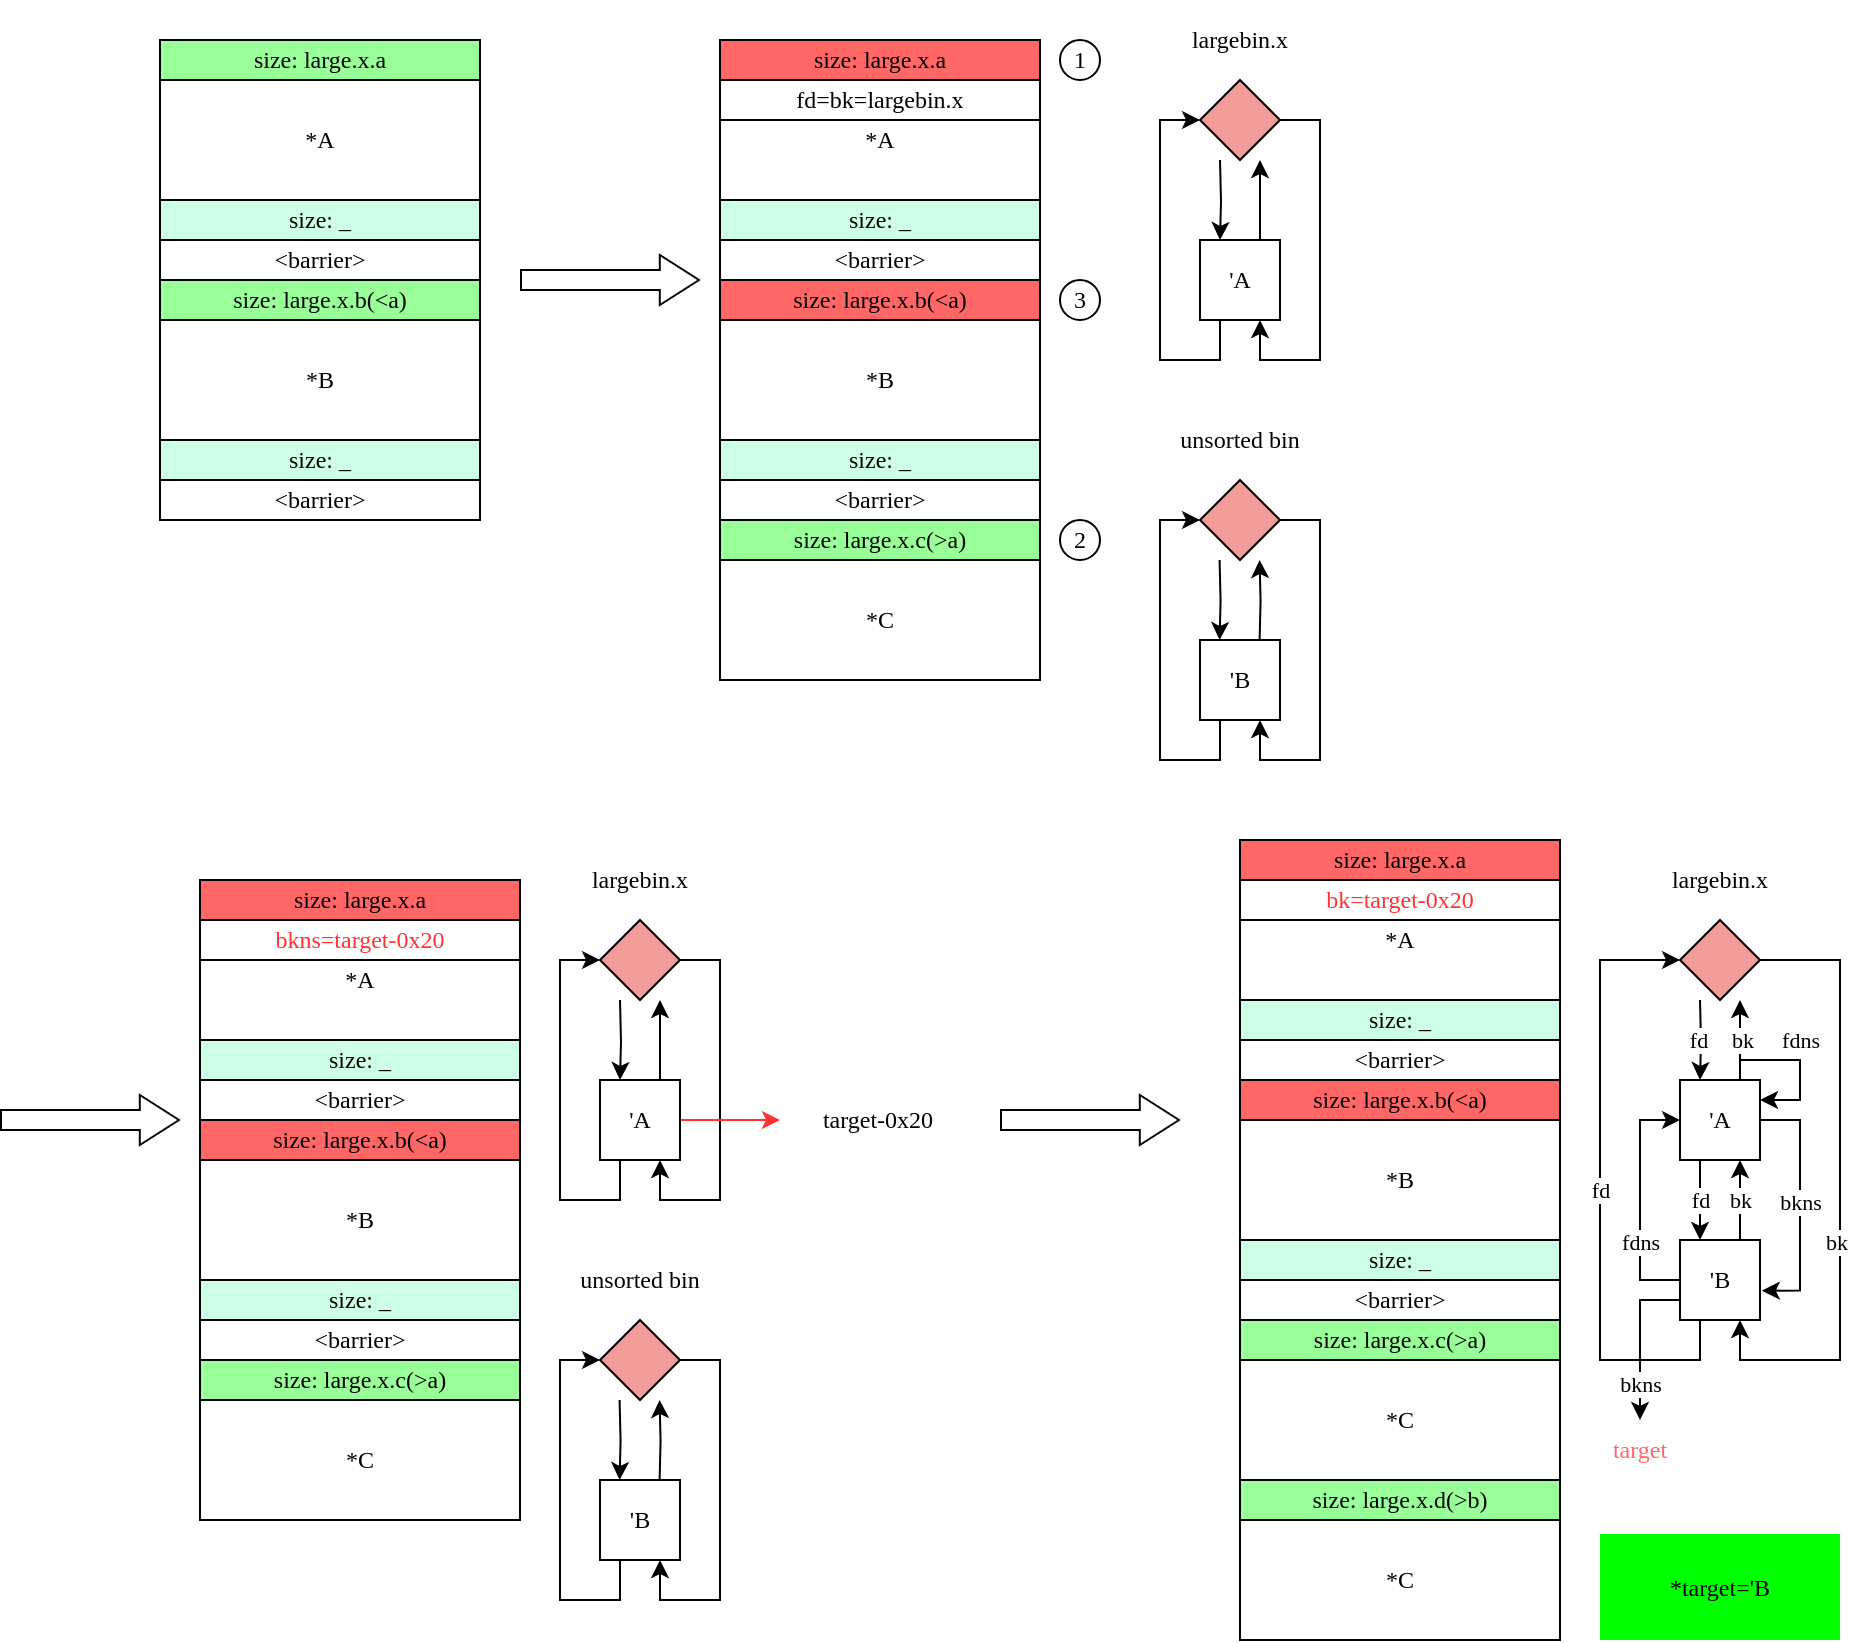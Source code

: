 <mxfile version="20.8.16" type="device"><diagram name="第 1 页" id="XCMvtsrgoVP9YgQP6atE"><mxGraphModel dx="1036" dy="606" grid="1" gridSize="10" guides="1" tooltips="1" connect="1" arrows="1" fold="1" page="1" pageScale="1" pageWidth="1169" pageHeight="827" math="0" shadow="0"><root><mxCell id="0"/><mxCell id="1" parent="0"/><mxCell id="LMWTsKFz2_6h3popjyNE-14" value="" style="group;fontFamily=Cascadia Mono;fillColor=#FFB570;" parent="1" vertex="1" connectable="0"><mxGeometry x="80" y="80" width="160" height="80" as="geometry"/></mxCell><mxCell id="LMWTsKFz2_6h3popjyNE-15" value="size: large.x.a" style="rounded=0;whiteSpace=wrap;html=1;strokeColor=#000000;fontFamily=Cascadia Mono;fontColor=#000000;fillColor=#99FF99;" parent="LMWTsKFz2_6h3popjyNE-14" vertex="1"><mxGeometry width="160" height="20" as="geometry"/></mxCell><mxCell id="LMWTsKFz2_6h3popjyNE-16" value="*A" style="rounded=0;whiteSpace=wrap;html=1;strokeColor=#000000;fontFamily=Cascadia Mono;fontColor=#000000;fillColor=#FFFFFF;" parent="LMWTsKFz2_6h3popjyNE-14" vertex="1"><mxGeometry y="20" width="160" height="60" as="geometry"/></mxCell><mxCell id="LMWTsKFz2_6h3popjyNE-17" value="" style="group;fontFamily=Cascadia Mono;fillColor=#FFB570;" parent="1" vertex="1" connectable="0"><mxGeometry x="80" y="160" width="160" height="40" as="geometry"/></mxCell><mxCell id="LMWTsKFz2_6h3popjyNE-18" value="size: _" style="rounded=0;whiteSpace=wrap;html=1;strokeColor=#000000;fontFamily=Cascadia Mono;fontColor=#000000;fillColor=#CCFFE6;" parent="LMWTsKFz2_6h3popjyNE-17" vertex="1"><mxGeometry width="160" height="20" as="geometry"/></mxCell><mxCell id="LMWTsKFz2_6h3popjyNE-19" value="&amp;lt;barrier&amp;gt;" style="rounded=0;whiteSpace=wrap;html=1;strokeColor=#000000;fontFamily=Cascadia Mono;fontColor=#000000;fillColor=#FFFFFF;" parent="LMWTsKFz2_6h3popjyNE-17" vertex="1"><mxGeometry y="20" width="160" height="20" as="geometry"/></mxCell><mxCell id="LMWTsKFz2_6h3popjyNE-20" value="" style="group;fontFamily=Cascadia Mono;fillColor=#FFB570;" parent="1" vertex="1" connectable="0"><mxGeometry x="80" y="200" width="160" height="80" as="geometry"/></mxCell><mxCell id="LMWTsKFz2_6h3popjyNE-21" value="size: large.x.b(&amp;lt;a)" style="rounded=0;whiteSpace=wrap;html=1;strokeColor=#000000;fontFamily=Cascadia Mono;fontColor=#000000;fillColor=#99FF99;" parent="LMWTsKFz2_6h3popjyNE-20" vertex="1"><mxGeometry width="160" height="20" as="geometry"/></mxCell><mxCell id="LMWTsKFz2_6h3popjyNE-22" value="*B" style="rounded=0;whiteSpace=wrap;html=1;strokeColor=#000000;fontFamily=Cascadia Mono;fontColor=#000000;fillColor=#FFFFFF;" parent="LMWTsKFz2_6h3popjyNE-20" vertex="1"><mxGeometry y="20" width="160" height="60" as="geometry"/></mxCell><mxCell id="LMWTsKFz2_6h3popjyNE-23" value="" style="group;fontFamily=Cascadia Mono;fillColor=#FFB570;" parent="1" vertex="1" connectable="0"><mxGeometry x="80" y="280" width="160" height="40" as="geometry"/></mxCell><mxCell id="LMWTsKFz2_6h3popjyNE-24" value="size: _" style="rounded=0;whiteSpace=wrap;html=1;strokeColor=#000000;fontFamily=Cascadia Mono;fontColor=#000000;fillColor=#CCFFE6;" parent="LMWTsKFz2_6h3popjyNE-23" vertex="1"><mxGeometry width="160" height="20" as="geometry"/></mxCell><mxCell id="LMWTsKFz2_6h3popjyNE-25" value="&amp;lt;barrier&amp;gt;" style="rounded=0;whiteSpace=wrap;html=1;strokeColor=#000000;fontFamily=Cascadia Mono;fontColor=#000000;fillColor=#FFFFFF;" parent="LMWTsKFz2_6h3popjyNE-23" vertex="1"><mxGeometry y="20" width="160" height="20" as="geometry"/></mxCell><mxCell id="LMWTsKFz2_6h3popjyNE-26" value="" style="shape=flexArrow;endArrow=classic;html=1;rounded=0;fontFamily=Cascadia Mono;endWidth=14;endSize=6.2;" parent="1" edge="1"><mxGeometry width="50" height="50" relative="1" as="geometry"><mxPoint x="260" y="200" as="sourcePoint"/><mxPoint x="350" y="200" as="targetPoint"/></mxGeometry></mxCell><mxCell id="LMWTsKFz2_6h3popjyNE-27" value="" style="group;fontFamily=Cascadia Mono;fillColor=#FFB570;" parent="1" vertex="1" connectable="0"><mxGeometry x="360" y="80" width="160" height="80" as="geometry"/></mxCell><mxCell id="LMWTsKFz2_6h3popjyNE-28" value="size: large.x.a" style="rounded=0;whiteSpace=wrap;html=1;strokeColor=#000000;fontFamily=Cascadia Mono;fontColor=#000000;fillColor=#FF6666;" parent="LMWTsKFz2_6h3popjyNE-27" vertex="1"><mxGeometry width="160" height="20" as="geometry"/></mxCell><mxCell id="LMWTsKFz2_6h3popjyNE-29" value="*A" style="rounded=0;whiteSpace=wrap;html=1;strokeColor=#000000;fontFamily=Cascadia Mono;fontColor=#000000;fillColor=#FFFFFF;" parent="LMWTsKFz2_6h3popjyNE-27" vertex="1"><mxGeometry y="20" width="160" height="60" as="geometry"/></mxCell><mxCell id="LMWTsKFz2_6h3popjyNE-64" value="fd=bk=largebin.x" style="rounded=0;whiteSpace=wrap;html=1;strokeColor=default;fontFamily=Cascadia Mono;fillColor=none;" parent="LMWTsKFz2_6h3popjyNE-27" vertex="1"><mxGeometry y="20" width="160" height="20" as="geometry"/></mxCell><mxCell id="LMWTsKFz2_6h3popjyNE-30" value="" style="group;fontFamily=Cascadia Mono;fillColor=#FFB570;" parent="1" vertex="1" connectable="0"><mxGeometry x="360" y="160" width="160" height="40" as="geometry"/></mxCell><mxCell id="LMWTsKFz2_6h3popjyNE-31" value="size: _" style="rounded=0;whiteSpace=wrap;html=1;strokeColor=#000000;fontFamily=Cascadia Mono;fontColor=#000000;fillColor=#CCFFE6;" parent="LMWTsKFz2_6h3popjyNE-30" vertex="1"><mxGeometry width="160" height="20" as="geometry"/></mxCell><mxCell id="LMWTsKFz2_6h3popjyNE-32" value="&amp;lt;barrier&amp;gt;" style="rounded=0;whiteSpace=wrap;html=1;strokeColor=#000000;fontFamily=Cascadia Mono;fontColor=#000000;fillColor=#FFFFFF;" parent="LMWTsKFz2_6h3popjyNE-30" vertex="1"><mxGeometry y="20" width="160" height="20" as="geometry"/></mxCell><mxCell id="LMWTsKFz2_6h3popjyNE-33" value="" style="group;fontFamily=Cascadia Mono;fillColor=#FFB570;" parent="1" vertex="1" connectable="0"><mxGeometry x="360" y="200" width="160" height="80" as="geometry"/></mxCell><mxCell id="LMWTsKFz2_6h3popjyNE-34" value="size: large.x.b(&amp;lt;a)" style="rounded=0;whiteSpace=wrap;html=1;strokeColor=#000000;fontFamily=Cascadia Mono;fontColor=#000000;fillColor=#FF6666;" parent="LMWTsKFz2_6h3popjyNE-33" vertex="1"><mxGeometry width="160" height="20" as="geometry"/></mxCell><mxCell id="LMWTsKFz2_6h3popjyNE-35" value="*B" style="rounded=0;whiteSpace=wrap;html=1;strokeColor=#000000;fontFamily=Cascadia Mono;fontColor=#000000;fillColor=#FFFFFF;" parent="LMWTsKFz2_6h3popjyNE-33" vertex="1"><mxGeometry y="20" width="160" height="60" as="geometry"/></mxCell><mxCell id="LMWTsKFz2_6h3popjyNE-36" value="" style="group;fontFamily=Cascadia Mono;fillColor=#FFB570;" parent="1" vertex="1" connectable="0"><mxGeometry x="360" y="280" width="160" height="40" as="geometry"/></mxCell><mxCell id="LMWTsKFz2_6h3popjyNE-37" value="size: _" style="rounded=0;whiteSpace=wrap;html=1;strokeColor=#000000;fontFamily=Cascadia Mono;fontColor=#000000;fillColor=#CCFFE6;" parent="LMWTsKFz2_6h3popjyNE-36" vertex="1"><mxGeometry width="160" height="20" as="geometry"/></mxCell><mxCell id="LMWTsKFz2_6h3popjyNE-38" value="&amp;lt;barrier&amp;gt;" style="rounded=0;whiteSpace=wrap;html=1;strokeColor=#000000;fontFamily=Cascadia Mono;fontColor=#000000;fillColor=#FFFFFF;" parent="LMWTsKFz2_6h3popjyNE-36" vertex="1"><mxGeometry y="20" width="160" height="20" as="geometry"/></mxCell><mxCell id="LMWTsKFz2_6h3popjyNE-39" value="" style="group;fontFamily=Cascadia Mono;fillColor=#FFB570;" parent="1" vertex="1" connectable="0"><mxGeometry x="360" y="320" width="160" height="80" as="geometry"/></mxCell><mxCell id="LMWTsKFz2_6h3popjyNE-40" value="size: large.x.c(&amp;gt;a)" style="rounded=0;whiteSpace=wrap;html=1;strokeColor=#000000;fontFamily=Cascadia Mono;fontColor=#000000;fillColor=#99FF99;" parent="LMWTsKFz2_6h3popjyNE-39" vertex="1"><mxGeometry width="160" height="20" as="geometry"/></mxCell><mxCell id="LMWTsKFz2_6h3popjyNE-41" value="*C" style="rounded=0;whiteSpace=wrap;html=1;strokeColor=#000000;fontFamily=Cascadia Mono;fontColor=#000000;fillColor=#FFFFFF;" parent="LMWTsKFz2_6h3popjyNE-39" vertex="1"><mxGeometry y="20" width="160" height="60" as="geometry"/></mxCell><mxCell id="LMWTsKFz2_6h3popjyNE-42" value="1" style="ellipse;whiteSpace=wrap;html=1;aspect=fixed;fontFamily=Cascadia Mono;fillColor=#FFFFFF;" parent="1" vertex="1"><mxGeometry x="530" y="80" width="20" height="20" as="geometry"/></mxCell><mxCell id="LMWTsKFz2_6h3popjyNE-44" value="2" style="ellipse;whiteSpace=wrap;html=1;aspect=fixed;fontFamily=Cascadia Mono;fillColor=#FFFFFF;" parent="1" vertex="1"><mxGeometry x="530" y="320" width="20" height="20" as="geometry"/></mxCell><mxCell id="LMWTsKFz2_6h3popjyNE-45" value="3" style="ellipse;whiteSpace=wrap;html=1;aspect=fixed;fontFamily=Cascadia Mono;fillColor=#FFFFFF;" parent="1" vertex="1"><mxGeometry x="530" y="200" width="20" height="20" as="geometry"/></mxCell><mxCell id="LMWTsKFz2_6h3popjyNE-48" style="edgeStyle=orthogonalEdgeStyle;rounded=0;orthogonalLoop=1;jettySize=auto;html=1;fontFamily=Cascadia Mono;startArrow=none;startFill=0;entryX=0.25;entryY=0;entryDx=0;entryDy=0;" parent="1" target="LMWTsKFz2_6h3popjyNE-49" edge="1"><mxGeometry relative="1" as="geometry"><mxPoint x="620" y="180" as="targetPoint"/><mxPoint x="610" y="140" as="sourcePoint"/><Array as="points"/></mxGeometry></mxCell><mxCell id="LMWTsKFz2_6h3popjyNE-60" style="edgeStyle=orthogonalEdgeStyle;rounded=0;orthogonalLoop=1;jettySize=auto;html=1;exitX=1;exitY=0.5;exitDx=0;exitDy=0;entryX=0.75;entryY=1;entryDx=0;entryDy=0;fontFamily=Cascadia Mono;startArrow=none;startFill=0;" parent="1" source="LMWTsKFz2_6h3popjyNE-46" target="LMWTsKFz2_6h3popjyNE-49" edge="1"><mxGeometry relative="1" as="geometry"><Array as="points"><mxPoint x="660" y="120"/><mxPoint x="660" y="240"/><mxPoint x="630" y="240"/></Array></mxGeometry></mxCell><mxCell id="LMWTsKFz2_6h3popjyNE-46" value="" style="rhombus;whiteSpace=wrap;html=1;fontFamily=Cascadia Mono;fillColor=#F19C99;" parent="1" vertex="1"><mxGeometry x="600" y="100" width="40" height="40" as="geometry"/></mxCell><mxCell id="LMWTsKFz2_6h3popjyNE-47" value="largebin.x" style="text;html=1;strokeColor=none;fillColor=none;align=center;verticalAlign=middle;whiteSpace=wrap;rounded=0;fontFamily=Cascadia Mono;" parent="1" vertex="1"><mxGeometry x="580" y="60" width="80" height="40" as="geometry"/></mxCell><mxCell id="LMWTsKFz2_6h3popjyNE-54" style="edgeStyle=orthogonalEdgeStyle;rounded=0;orthogonalLoop=1;jettySize=auto;html=1;exitX=0.75;exitY=0;exitDx=0;exitDy=0;fontFamily=Cascadia Mono;startArrow=none;startFill=0;" parent="1" source="LMWTsKFz2_6h3popjyNE-49" edge="1"><mxGeometry relative="1" as="geometry"><mxPoint x="630" y="140" as="targetPoint"/></mxGeometry></mxCell><mxCell id="LMWTsKFz2_6h3popjyNE-57" style="edgeStyle=orthogonalEdgeStyle;rounded=0;orthogonalLoop=1;jettySize=auto;html=1;exitX=0.25;exitY=1;exitDx=0;exitDy=0;entryX=0;entryY=0.5;entryDx=0;entryDy=0;fontFamily=Cascadia Mono;startArrow=none;startFill=0;" parent="1" source="LMWTsKFz2_6h3popjyNE-49" target="LMWTsKFz2_6h3popjyNE-46" edge="1"><mxGeometry relative="1" as="geometry"/></mxCell><mxCell id="LMWTsKFz2_6h3popjyNE-49" value="'A" style="text;html=1;strokeColor=default;fillColor=none;align=center;verticalAlign=middle;whiteSpace=wrap;rounded=0;fontFamily=Cascadia Mono;" parent="1" vertex="1"><mxGeometry x="600" y="180" width="40" height="40" as="geometry"/></mxCell><mxCell id="LMWTsKFz2_6h3popjyNE-62" style="edgeStyle=orthogonalEdgeStyle;rounded=0;orthogonalLoop=1;jettySize=auto;html=1;exitX=1;exitY=0.5;exitDx=0;exitDy=0;entryX=0.75;entryY=1;entryDx=0;entryDy=0;fontFamily=Cascadia Mono;startArrow=none;startFill=0;" parent="1" source="LMWTsKFz2_6h3popjyNE-50" target="LMWTsKFz2_6h3popjyNE-53" edge="1"><mxGeometry relative="1" as="geometry"><Array as="points"><mxPoint x="660" y="320"/><mxPoint x="660" y="440"/><mxPoint x="630" y="440"/></Array></mxGeometry></mxCell><mxCell id="LMWTsKFz2_6h3popjyNE-50" value="" style="rhombus;whiteSpace=wrap;html=1;fontFamily=Cascadia Mono;fillColor=#F19C99;" parent="1" vertex="1"><mxGeometry x="600" y="300" width="40" height="40" as="geometry"/></mxCell><mxCell id="LMWTsKFz2_6h3popjyNE-51" value="unsorted bin" style="text;html=1;strokeColor=none;fillColor=none;align=center;verticalAlign=middle;whiteSpace=wrap;rounded=0;fontFamily=Cascadia Mono;" parent="1" vertex="1"><mxGeometry x="580" y="260" width="80" height="40" as="geometry"/></mxCell><mxCell id="LMWTsKFz2_6h3popjyNE-61" style="edgeStyle=orthogonalEdgeStyle;rounded=0;orthogonalLoop=1;jettySize=auto;html=1;exitX=0.25;exitY=1;exitDx=0;exitDy=0;entryX=0;entryY=0.5;entryDx=0;entryDy=0;fontFamily=Cascadia Mono;startArrow=none;startFill=0;" parent="1" source="LMWTsKFz2_6h3popjyNE-53" target="LMWTsKFz2_6h3popjyNE-50" edge="1"><mxGeometry relative="1" as="geometry"/></mxCell><mxCell id="LMWTsKFz2_6h3popjyNE-53" value="'B" style="text;html=1;strokeColor=default;fillColor=none;align=center;verticalAlign=middle;whiteSpace=wrap;rounded=0;fontFamily=Cascadia Mono;" parent="1" vertex="1"><mxGeometry x="600" y="380" width="40" height="40" as="geometry"/></mxCell><mxCell id="LMWTsKFz2_6h3popjyNE-55" style="edgeStyle=orthogonalEdgeStyle;rounded=0;orthogonalLoop=1;jettySize=auto;html=1;fontFamily=Cascadia Mono;startArrow=none;startFill=0;entryX=0.25;entryY=0;entryDx=0;entryDy=0;" parent="1" edge="1"><mxGeometry relative="1" as="geometry"><mxPoint x="609.8" y="380" as="targetPoint"/><mxPoint x="609.8" y="340" as="sourcePoint"/><Array as="points"/></mxGeometry></mxCell><mxCell id="LMWTsKFz2_6h3popjyNE-56" style="edgeStyle=orthogonalEdgeStyle;rounded=0;orthogonalLoop=1;jettySize=auto;html=1;exitX=0.75;exitY=0;exitDx=0;exitDy=0;fontFamily=Cascadia Mono;startArrow=none;startFill=0;" parent="1" edge="1"><mxGeometry relative="1" as="geometry"><mxPoint x="629.8" y="340" as="targetPoint"/><mxPoint x="629.8" y="380" as="sourcePoint"/></mxGeometry></mxCell><mxCell id="LMWTsKFz2_6h3popjyNE-65" value="" style="shape=flexArrow;endArrow=classic;html=1;rounded=0;fontFamily=Cascadia Mono;endWidth=14;endSize=6.2;" parent="1" edge="1"><mxGeometry width="50" height="50" relative="1" as="geometry"><mxPoint y="620" as="sourcePoint"/><mxPoint x="90" y="620" as="targetPoint"/></mxGeometry></mxCell><mxCell id="LMWTsKFz2_6h3popjyNE-66" value="" style="group;fontFamily=Cascadia Mono;fillColor=#FFB570;" parent="1" vertex="1" connectable="0"><mxGeometry x="100" y="500" width="160" height="80" as="geometry"/></mxCell><mxCell id="LMWTsKFz2_6h3popjyNE-67" value="size: large.x.a" style="rounded=0;whiteSpace=wrap;html=1;strokeColor=#000000;fontFamily=Cascadia Mono;fontColor=#000000;fillColor=#FF6666;" parent="LMWTsKFz2_6h3popjyNE-66" vertex="1"><mxGeometry width="160" height="20" as="geometry"/></mxCell><mxCell id="LMWTsKFz2_6h3popjyNE-68" value="*A" style="rounded=0;whiteSpace=wrap;html=1;strokeColor=#000000;fontFamily=Cascadia Mono;fontColor=#000000;fillColor=#FFFFFF;" parent="LMWTsKFz2_6h3popjyNE-66" vertex="1"><mxGeometry y="20" width="160" height="60" as="geometry"/></mxCell><mxCell id="LMWTsKFz2_6h3popjyNE-69" value="&lt;font color=&quot;#ff3333&quot;&gt;bkns=target-0x20&lt;/font&gt;" style="rounded=0;whiteSpace=wrap;html=1;strokeColor=default;fontFamily=Cascadia Mono;fillColor=none;" parent="LMWTsKFz2_6h3popjyNE-66" vertex="1"><mxGeometry y="20" width="160" height="20" as="geometry"/></mxCell><mxCell id="LMWTsKFz2_6h3popjyNE-70" value="" style="group;fontFamily=Cascadia Mono;fillColor=#FFB570;" parent="1" vertex="1" connectable="0"><mxGeometry x="100" y="580" width="160" height="40" as="geometry"/></mxCell><mxCell id="LMWTsKFz2_6h3popjyNE-71" value="size: _" style="rounded=0;whiteSpace=wrap;html=1;strokeColor=#000000;fontFamily=Cascadia Mono;fontColor=#000000;fillColor=#CCFFE6;" parent="LMWTsKFz2_6h3popjyNE-70" vertex="1"><mxGeometry width="160" height="20" as="geometry"/></mxCell><mxCell id="LMWTsKFz2_6h3popjyNE-72" value="&amp;lt;barrier&amp;gt;" style="rounded=0;whiteSpace=wrap;html=1;strokeColor=#000000;fontFamily=Cascadia Mono;fontColor=#000000;fillColor=#FFFFFF;" parent="LMWTsKFz2_6h3popjyNE-70" vertex="1"><mxGeometry y="20" width="160" height="20" as="geometry"/></mxCell><mxCell id="LMWTsKFz2_6h3popjyNE-73" value="" style="group;fontFamily=Cascadia Mono;fillColor=#FFB570;" parent="1" vertex="1" connectable="0"><mxGeometry x="100" y="620" width="160" height="80" as="geometry"/></mxCell><mxCell id="LMWTsKFz2_6h3popjyNE-74" value="size: large.x.b(&amp;lt;a)" style="rounded=0;whiteSpace=wrap;html=1;strokeColor=#000000;fontFamily=Cascadia Mono;fontColor=#000000;fillColor=#FF6666;" parent="LMWTsKFz2_6h3popjyNE-73" vertex="1"><mxGeometry width="160" height="20" as="geometry"/></mxCell><mxCell id="LMWTsKFz2_6h3popjyNE-75" value="*B" style="rounded=0;whiteSpace=wrap;html=1;strokeColor=#000000;fontFamily=Cascadia Mono;fontColor=#000000;fillColor=#FFFFFF;" parent="LMWTsKFz2_6h3popjyNE-73" vertex="1"><mxGeometry y="20" width="160" height="60" as="geometry"/></mxCell><mxCell id="LMWTsKFz2_6h3popjyNE-76" value="" style="group;fontFamily=Cascadia Mono;fillColor=#FFB570;" parent="1" vertex="1" connectable="0"><mxGeometry x="100" y="700" width="160" height="40" as="geometry"/></mxCell><mxCell id="LMWTsKFz2_6h3popjyNE-77" value="size: _" style="rounded=0;whiteSpace=wrap;html=1;strokeColor=#000000;fontFamily=Cascadia Mono;fontColor=#000000;fillColor=#CCFFE6;" parent="LMWTsKFz2_6h3popjyNE-76" vertex="1"><mxGeometry width="160" height="20" as="geometry"/></mxCell><mxCell id="LMWTsKFz2_6h3popjyNE-78" value="&amp;lt;barrier&amp;gt;" style="rounded=0;whiteSpace=wrap;html=1;strokeColor=#000000;fontFamily=Cascadia Mono;fontColor=#000000;fillColor=#FFFFFF;" parent="LMWTsKFz2_6h3popjyNE-76" vertex="1"><mxGeometry y="20" width="160" height="20" as="geometry"/></mxCell><mxCell id="LMWTsKFz2_6h3popjyNE-79" value="" style="group;fontFamily=Cascadia Mono;fillColor=#FFB570;" parent="1" vertex="1" connectable="0"><mxGeometry x="100" y="740" width="160" height="80" as="geometry"/></mxCell><mxCell id="LMWTsKFz2_6h3popjyNE-80" value="size: large.x.c(&amp;gt;a)" style="rounded=0;whiteSpace=wrap;html=1;strokeColor=#000000;fontFamily=Cascadia Mono;fontColor=#000000;fillColor=#99FF99;" parent="LMWTsKFz2_6h3popjyNE-79" vertex="1"><mxGeometry width="160" height="20" as="geometry"/></mxCell><mxCell id="LMWTsKFz2_6h3popjyNE-81" value="*C" style="rounded=0;whiteSpace=wrap;html=1;strokeColor=#000000;fontFamily=Cascadia Mono;fontColor=#000000;fillColor=#FFFFFF;" parent="LMWTsKFz2_6h3popjyNE-79" vertex="1"><mxGeometry y="20" width="160" height="60" as="geometry"/></mxCell><mxCell id="LMWTsKFz2_6h3popjyNE-85" style="edgeStyle=orthogonalEdgeStyle;rounded=0;orthogonalLoop=1;jettySize=auto;html=1;fontFamily=Cascadia Mono;startArrow=none;startFill=0;entryX=0.25;entryY=0;entryDx=0;entryDy=0;" parent="1" target="LMWTsKFz2_6h3popjyNE-91" edge="1"><mxGeometry relative="1" as="geometry"><mxPoint x="320" y="600" as="targetPoint"/><mxPoint x="310" y="560" as="sourcePoint"/><Array as="points"/></mxGeometry></mxCell><mxCell id="LMWTsKFz2_6h3popjyNE-86" style="edgeStyle=orthogonalEdgeStyle;rounded=0;orthogonalLoop=1;jettySize=auto;html=1;exitX=1;exitY=0.5;exitDx=0;exitDy=0;entryX=0.75;entryY=1;entryDx=0;entryDy=0;fontFamily=Cascadia Mono;startArrow=none;startFill=0;" parent="1" source="LMWTsKFz2_6h3popjyNE-87" target="LMWTsKFz2_6h3popjyNE-91" edge="1"><mxGeometry relative="1" as="geometry"><Array as="points"><mxPoint x="360" y="540"/><mxPoint x="360" y="660"/><mxPoint x="330" y="660"/></Array></mxGeometry></mxCell><mxCell id="LMWTsKFz2_6h3popjyNE-87" value="" style="rhombus;whiteSpace=wrap;html=1;fontFamily=Cascadia Mono;fillColor=#F19C99;" parent="1" vertex="1"><mxGeometry x="300" y="520" width="40" height="40" as="geometry"/></mxCell><mxCell id="LMWTsKFz2_6h3popjyNE-88" value="largebin.x" style="text;html=1;strokeColor=none;fillColor=none;align=center;verticalAlign=middle;whiteSpace=wrap;rounded=0;fontFamily=Cascadia Mono;" parent="1" vertex="1"><mxGeometry x="280" y="480" width="80" height="40" as="geometry"/></mxCell><mxCell id="LMWTsKFz2_6h3popjyNE-89" style="edgeStyle=orthogonalEdgeStyle;rounded=0;orthogonalLoop=1;jettySize=auto;html=1;exitX=1;exitY=0.5;exitDx=0;exitDy=0;fontFamily=Cascadia Mono;startArrow=none;startFill=0;strokeColor=#FF3333;" parent="1" source="LMWTsKFz2_6h3popjyNE-91" edge="1"><mxGeometry relative="1" as="geometry"><mxPoint x="390" y="620" as="targetPoint"/><Array as="points"><mxPoint x="380" y="620"/><mxPoint x="380" y="620"/></Array></mxGeometry></mxCell><mxCell id="LMWTsKFz2_6h3popjyNE-90" style="edgeStyle=orthogonalEdgeStyle;rounded=0;orthogonalLoop=1;jettySize=auto;html=1;exitX=0.25;exitY=1;exitDx=0;exitDy=0;entryX=0;entryY=0.5;entryDx=0;entryDy=0;fontFamily=Cascadia Mono;startArrow=none;startFill=0;" parent="1" source="LMWTsKFz2_6h3popjyNE-91" target="LMWTsKFz2_6h3popjyNE-87" edge="1"><mxGeometry relative="1" as="geometry"/></mxCell><mxCell id="LMWTsKFz2_6h3popjyNE-156" style="edgeStyle=orthogonalEdgeStyle;rounded=0;orthogonalLoop=1;jettySize=auto;html=1;exitX=0.75;exitY=0;exitDx=0;exitDy=0;strokeColor=#000000;fontFamily=Cascadia Mono;fontColor=#000000;startArrow=none;startFill=0;entryX=0.75;entryY=1;entryDx=0;entryDy=0;entryPerimeter=0;" parent="1" source="LMWTsKFz2_6h3popjyNE-91" target="LMWTsKFz2_6h3popjyNE-87" edge="1"><mxGeometry relative="1" as="geometry"><mxPoint x="330" y="570" as="targetPoint"/></mxGeometry></mxCell><mxCell id="LMWTsKFz2_6h3popjyNE-91" value="'A" style="text;html=1;strokeColor=default;fillColor=none;align=center;verticalAlign=middle;whiteSpace=wrap;rounded=0;fontFamily=Cascadia Mono;" parent="1" vertex="1"><mxGeometry x="300" y="600" width="40" height="40" as="geometry"/></mxCell><mxCell id="LMWTsKFz2_6h3popjyNE-92" style="edgeStyle=orthogonalEdgeStyle;rounded=0;orthogonalLoop=1;jettySize=auto;html=1;exitX=1;exitY=0.5;exitDx=0;exitDy=0;entryX=0.75;entryY=1;entryDx=0;entryDy=0;fontFamily=Cascadia Mono;startArrow=none;startFill=0;" parent="1" source="LMWTsKFz2_6h3popjyNE-93" target="LMWTsKFz2_6h3popjyNE-96" edge="1"><mxGeometry relative="1" as="geometry"><Array as="points"><mxPoint x="360" y="740"/><mxPoint x="360" y="860"/><mxPoint x="330" y="860"/></Array></mxGeometry></mxCell><mxCell id="LMWTsKFz2_6h3popjyNE-93" value="" style="rhombus;whiteSpace=wrap;html=1;fontFamily=Cascadia Mono;fillColor=#F19C99;" parent="1" vertex="1"><mxGeometry x="300" y="720" width="40" height="40" as="geometry"/></mxCell><mxCell id="LMWTsKFz2_6h3popjyNE-94" value="unsorted bin" style="text;html=1;strokeColor=none;fillColor=none;align=center;verticalAlign=middle;whiteSpace=wrap;rounded=0;fontFamily=Cascadia Mono;" parent="1" vertex="1"><mxGeometry x="280" y="680" width="80" height="40" as="geometry"/></mxCell><mxCell id="LMWTsKFz2_6h3popjyNE-95" style="edgeStyle=orthogonalEdgeStyle;rounded=0;orthogonalLoop=1;jettySize=auto;html=1;exitX=0.25;exitY=1;exitDx=0;exitDy=0;entryX=0;entryY=0.5;entryDx=0;entryDy=0;fontFamily=Cascadia Mono;startArrow=none;startFill=0;" parent="1" source="LMWTsKFz2_6h3popjyNE-96" target="LMWTsKFz2_6h3popjyNE-93" edge="1"><mxGeometry relative="1" as="geometry"/></mxCell><mxCell id="LMWTsKFz2_6h3popjyNE-96" value="'B" style="text;html=1;strokeColor=default;fillColor=none;align=center;verticalAlign=middle;whiteSpace=wrap;rounded=0;fontFamily=Cascadia Mono;" parent="1" vertex="1"><mxGeometry x="300" y="800" width="40" height="40" as="geometry"/></mxCell><mxCell id="LMWTsKFz2_6h3popjyNE-97" style="edgeStyle=orthogonalEdgeStyle;rounded=0;orthogonalLoop=1;jettySize=auto;html=1;fontFamily=Cascadia Mono;startArrow=none;startFill=0;entryX=0.25;entryY=0;entryDx=0;entryDy=0;" parent="1" edge="1"><mxGeometry relative="1" as="geometry"><mxPoint x="309.8" y="800" as="targetPoint"/><mxPoint x="309.8" y="760" as="sourcePoint"/><Array as="points"/></mxGeometry></mxCell><mxCell id="LMWTsKFz2_6h3popjyNE-98" style="edgeStyle=orthogonalEdgeStyle;rounded=0;orthogonalLoop=1;jettySize=auto;html=1;exitX=0.75;exitY=0;exitDx=0;exitDy=0;fontFamily=Cascadia Mono;startArrow=none;startFill=0;" parent="1" edge="1"><mxGeometry relative="1" as="geometry"><mxPoint x="329.8" y="760" as="targetPoint"/><mxPoint x="329.8" y="800" as="sourcePoint"/></mxGeometry></mxCell><mxCell id="LMWTsKFz2_6h3popjyNE-99" value="target-0x20" style="text;html=1;strokeColor=none;fillColor=none;align=center;verticalAlign=middle;whiteSpace=wrap;rounded=0;fontFamily=Cascadia Mono;" parent="1" vertex="1"><mxGeometry x="389" y="600" width="100" height="40" as="geometry"/></mxCell><mxCell id="LMWTsKFz2_6h3popjyNE-100" value="" style="shape=flexArrow;endArrow=classic;html=1;rounded=0;fontFamily=Cascadia Mono;endWidth=14;endSize=6.2;" parent="1" edge="1"><mxGeometry width="50" height="50" relative="1" as="geometry"><mxPoint x="500" y="620" as="sourcePoint"/><mxPoint x="590" y="620" as="targetPoint"/></mxGeometry></mxCell><mxCell id="LMWTsKFz2_6h3popjyNE-101" value="" style="group;fontFamily=Cascadia Mono;fillColor=#FFB570;" parent="1" vertex="1" connectable="0"><mxGeometry x="620" y="480" width="160" height="80" as="geometry"/></mxCell><mxCell id="LMWTsKFz2_6h3popjyNE-102" value="size: large.x.a" style="rounded=0;whiteSpace=wrap;html=1;strokeColor=#000000;fontFamily=Cascadia Mono;fontColor=#000000;fillColor=#FF6666;" parent="LMWTsKFz2_6h3popjyNE-101" vertex="1"><mxGeometry width="160" height="20" as="geometry"/></mxCell><mxCell id="LMWTsKFz2_6h3popjyNE-103" value="*A" style="rounded=0;whiteSpace=wrap;html=1;strokeColor=#000000;fontFamily=Cascadia Mono;fontColor=#000000;fillColor=#FFFFFF;" parent="LMWTsKFz2_6h3popjyNE-101" vertex="1"><mxGeometry y="20" width="160" height="60" as="geometry"/></mxCell><mxCell id="LMWTsKFz2_6h3popjyNE-104" value="&lt;font color=&quot;#ff3333&quot;&gt;bk=target-0x20&lt;/font&gt;" style="rounded=0;whiteSpace=wrap;html=1;strokeColor=default;fontFamily=Cascadia Mono;fillColor=none;" parent="LMWTsKFz2_6h3popjyNE-101" vertex="1"><mxGeometry y="20" width="160" height="20" as="geometry"/></mxCell><mxCell id="LMWTsKFz2_6h3popjyNE-105" value="" style="group;fontFamily=Cascadia Mono;fillColor=#FFB570;" parent="1" vertex="1" connectable="0"><mxGeometry x="620" y="560" width="160" height="40" as="geometry"/></mxCell><mxCell id="LMWTsKFz2_6h3popjyNE-106" value="size: _" style="rounded=0;whiteSpace=wrap;html=1;strokeColor=#000000;fontFamily=Cascadia Mono;fontColor=#000000;fillColor=#CCFFE6;" parent="LMWTsKFz2_6h3popjyNE-105" vertex="1"><mxGeometry width="160" height="20" as="geometry"/></mxCell><mxCell id="LMWTsKFz2_6h3popjyNE-107" value="&amp;lt;barrier&amp;gt;" style="rounded=0;whiteSpace=wrap;html=1;strokeColor=#000000;fontFamily=Cascadia Mono;fontColor=#000000;fillColor=#FFFFFF;" parent="LMWTsKFz2_6h3popjyNE-105" vertex="1"><mxGeometry y="20" width="160" height="20" as="geometry"/></mxCell><mxCell id="LMWTsKFz2_6h3popjyNE-108" value="" style="group;fontFamily=Cascadia Mono;fillColor=#FFB570;" parent="1" vertex="1" connectable="0"><mxGeometry x="620" y="600" width="160" height="80" as="geometry"/></mxCell><mxCell id="LMWTsKFz2_6h3popjyNE-109" value="size: large.x.b(&amp;lt;a)" style="rounded=0;whiteSpace=wrap;html=1;strokeColor=#000000;fontFamily=Cascadia Mono;fontColor=#000000;fillColor=#FF6666;" parent="LMWTsKFz2_6h3popjyNE-108" vertex="1"><mxGeometry width="160" height="20" as="geometry"/></mxCell><mxCell id="LMWTsKFz2_6h3popjyNE-110" value="*B" style="rounded=0;whiteSpace=wrap;html=1;strokeColor=#000000;fontFamily=Cascadia Mono;fontColor=#000000;fillColor=#FFFFFF;" parent="LMWTsKFz2_6h3popjyNE-108" vertex="1"><mxGeometry y="20" width="160" height="60" as="geometry"/></mxCell><mxCell id="LMWTsKFz2_6h3popjyNE-111" value="" style="group;fontFamily=Cascadia Mono;fillColor=#FFB570;" parent="1" vertex="1" connectable="0"><mxGeometry x="620" y="680" width="160" height="40" as="geometry"/></mxCell><mxCell id="LMWTsKFz2_6h3popjyNE-112" value="size: _" style="rounded=0;whiteSpace=wrap;html=1;strokeColor=#000000;fontFamily=Cascadia Mono;fontColor=#000000;fillColor=#CCFFE6;" parent="LMWTsKFz2_6h3popjyNE-111" vertex="1"><mxGeometry width="160" height="20" as="geometry"/></mxCell><mxCell id="LMWTsKFz2_6h3popjyNE-113" value="&amp;lt;barrier&amp;gt;" style="rounded=0;whiteSpace=wrap;html=1;strokeColor=#000000;fontFamily=Cascadia Mono;fontColor=#000000;fillColor=#FFFFFF;" parent="LMWTsKFz2_6h3popjyNE-111" vertex="1"><mxGeometry y="20" width="160" height="20" as="geometry"/></mxCell><mxCell id="LMWTsKFz2_6h3popjyNE-114" value="" style="group;fontFamily=Cascadia Mono;fillColor=#FFB570;" parent="1" vertex="1" connectable="0"><mxGeometry x="620" y="720" width="160" height="80" as="geometry"/></mxCell><mxCell id="LMWTsKFz2_6h3popjyNE-115" value="size: large.x.c(&amp;gt;a)" style="rounded=0;whiteSpace=wrap;html=1;strokeColor=#000000;fontFamily=Cascadia Mono;fontColor=#000000;fillColor=#99FF99;" parent="LMWTsKFz2_6h3popjyNE-114" vertex="1"><mxGeometry width="160" height="20" as="geometry"/></mxCell><mxCell id="LMWTsKFz2_6h3popjyNE-116" value="*C" style="rounded=0;whiteSpace=wrap;html=1;strokeColor=#000000;fontFamily=Cascadia Mono;fontColor=#000000;fillColor=#FFFFFF;" parent="LMWTsKFz2_6h3popjyNE-114" vertex="1"><mxGeometry y="20" width="160" height="60" as="geometry"/></mxCell><mxCell id="LMWTsKFz2_6h3popjyNE-131" value="" style="group;fontFamily=Cascadia Mono;fillColor=#FFB570;" parent="1" vertex="1" connectable="0"><mxGeometry x="620" y="800" width="160" height="80" as="geometry"/></mxCell><mxCell id="LMWTsKFz2_6h3popjyNE-132" value="size: large.x.d(&amp;gt;b)" style="rounded=0;whiteSpace=wrap;html=1;strokeColor=#000000;fontFamily=Cascadia Mono;fontColor=#000000;fillColor=#99FF99;" parent="LMWTsKFz2_6h3popjyNE-131" vertex="1"><mxGeometry width="160" height="20" as="geometry"/></mxCell><mxCell id="LMWTsKFz2_6h3popjyNE-133" value="*C" style="rounded=0;whiteSpace=wrap;html=1;strokeColor=#000000;fontFamily=Cascadia Mono;fontColor=#000000;fillColor=#FFFFFF;" parent="LMWTsKFz2_6h3popjyNE-131" vertex="1"><mxGeometry y="20" width="160" height="60" as="geometry"/></mxCell><mxCell id="LMWTsKFz2_6h3popjyNE-135" style="edgeStyle=orthogonalEdgeStyle;rounded=0;orthogonalLoop=1;jettySize=auto;html=1;fontFamily=Cascadia Mono;startArrow=none;startFill=0;entryX=0.25;entryY=0;entryDx=0;entryDy=0;" parent="1" target="LMWTsKFz2_6h3popjyNE-141" edge="1"><mxGeometry relative="1" as="geometry"><mxPoint x="860" y="600" as="targetPoint"/><mxPoint x="850" y="560" as="sourcePoint"/><Array as="points"/></mxGeometry></mxCell><mxCell id="LMWTsKFz2_6h3popjyNE-157" value="fd" style="edgeLabel;html=1;align=center;verticalAlign=middle;resizable=0;points=[];fontFamily=Cascadia Mono;fontColor=#000000;" parent="LMWTsKFz2_6h3popjyNE-135" vertex="1" connectable="0"><mxGeometry x="-0.706" y="-1" relative="1" as="geometry"><mxPoint y="14" as="offset"/></mxGeometry></mxCell><mxCell id="LMWTsKFz2_6h3popjyNE-136" style="edgeStyle=orthogonalEdgeStyle;rounded=0;orthogonalLoop=1;jettySize=auto;html=1;exitX=1;exitY=0.5;exitDx=0;exitDy=0;entryX=0.75;entryY=1;entryDx=0;entryDy=0;fontFamily=Cascadia Mono;startArrow=none;startFill=0;" parent="1" source="LMWTsKFz2_6h3popjyNE-137" target="LMWTsKFz2_6h3popjyNE-149" edge="1"><mxGeometry relative="1" as="geometry"><Array as="points"><mxPoint x="920" y="540"/><mxPoint x="920" y="740"/><mxPoint x="870" y="740"/></Array></mxGeometry></mxCell><mxCell id="LMWTsKFz2_6h3popjyNE-153" value="bk" style="edgeLabel;html=1;align=center;verticalAlign=middle;resizable=0;points=[];fontFamily=Cascadia Mono;fontColor=#000000;" parent="LMWTsKFz2_6h3popjyNE-136" vertex="1" connectable="0"><mxGeometry x="0.163" y="-2" relative="1" as="geometry"><mxPoint as="offset"/></mxGeometry></mxCell><mxCell id="LMWTsKFz2_6h3popjyNE-137" value="" style="rhombus;whiteSpace=wrap;html=1;fontFamily=Cascadia Mono;fillColor=#F19C99;" parent="1" vertex="1"><mxGeometry x="840" y="520" width="40" height="40" as="geometry"/></mxCell><mxCell id="LMWTsKFz2_6h3popjyNE-138" value="largebin.x" style="text;html=1;strokeColor=none;fillColor=none;align=center;verticalAlign=middle;whiteSpace=wrap;rounded=0;fontFamily=Cascadia Mono;" parent="1" vertex="1"><mxGeometry x="820" y="480" width="80" height="40" as="geometry"/></mxCell><mxCell id="LMWTsKFz2_6h3popjyNE-140" style="edgeStyle=orthogonalEdgeStyle;rounded=0;orthogonalLoop=1;jettySize=auto;html=1;exitX=0.25;exitY=1;exitDx=0;exitDy=0;entryX=0.25;entryY=0;entryDx=0;entryDy=0;fontFamily=Cascadia Mono;startArrow=none;startFill=0;" parent="1" source="LMWTsKFz2_6h3popjyNE-141" target="LMWTsKFz2_6h3popjyNE-149" edge="1"><mxGeometry relative="1" as="geometry"><Array as="points"><mxPoint x="850" y="660"/><mxPoint x="850" y="660"/></Array></mxGeometry></mxCell><mxCell id="LMWTsKFz2_6h3popjyNE-155" value="fd" style="edgeLabel;html=1;align=center;verticalAlign=middle;resizable=0;points=[];fontFamily=Cascadia Mono;fontColor=#000000;" parent="LMWTsKFz2_6h3popjyNE-140" vertex="1" connectable="0"><mxGeometry x="0.4" relative="1" as="geometry"><mxPoint y="-8" as="offset"/></mxGeometry></mxCell><mxCell id="LMWTsKFz2_6h3popjyNE-158" style="edgeStyle=orthogonalEdgeStyle;rounded=0;orthogonalLoop=1;jettySize=auto;html=1;exitX=0.75;exitY=0;exitDx=0;exitDy=0;entryX=0.75;entryY=1;entryDx=0;entryDy=0;entryPerimeter=0;strokeColor=#000000;fontFamily=Cascadia Mono;fontColor=#000000;startArrow=none;startFill=0;" parent="1" source="LMWTsKFz2_6h3popjyNE-141" target="LMWTsKFz2_6h3popjyNE-137" edge="1"><mxGeometry relative="1" as="geometry"/></mxCell><mxCell id="LMWTsKFz2_6h3popjyNE-159" value="bk" style="edgeLabel;html=1;align=center;verticalAlign=middle;resizable=0;points=[];fontFamily=Cascadia Mono;fontColor=#000000;" parent="LMWTsKFz2_6h3popjyNE-158" vertex="1" connectable="0"><mxGeometry x="0.297" y="-1" relative="1" as="geometry"><mxPoint y="6" as="offset"/></mxGeometry></mxCell><mxCell id="LMWTsKFz2_6h3popjyNE-162" style="edgeStyle=orthogonalEdgeStyle;rounded=0;orthogonalLoop=1;jettySize=auto;html=1;exitX=1;exitY=0.5;exitDx=0;exitDy=0;entryX=1.023;entryY=0.633;entryDx=0;entryDy=0;entryPerimeter=0;strokeColor=#000000;fontFamily=Cascadia Mono;fontColor=#000000;startArrow=none;startFill=0;" parent="1" source="LMWTsKFz2_6h3popjyNE-141" target="LMWTsKFz2_6h3popjyNE-149" edge="1"><mxGeometry relative="1" as="geometry"><Array as="points"><mxPoint x="900" y="620"/><mxPoint x="900" y="705"/></Array></mxGeometry></mxCell><mxCell id="LMWTsKFz2_6h3popjyNE-163" value="bkns" style="edgeLabel;html=1;align=center;verticalAlign=middle;resizable=0;points=[];fontFamily=Cascadia Mono;fontColor=#000000;" parent="LMWTsKFz2_6h3popjyNE-162" vertex="1" connectable="0"><mxGeometry x="-0.204" y="2" relative="1" as="geometry"><mxPoint x="-2" y="11" as="offset"/></mxGeometry></mxCell><mxCell id="LMWTsKFz2_6h3popjyNE-141" value="'A" style="text;html=1;strokeColor=default;fillColor=none;align=center;verticalAlign=middle;whiteSpace=wrap;rounded=0;fontFamily=Cascadia Mono;" parent="1" vertex="1"><mxGeometry x="840" y="600" width="40" height="40" as="geometry"/></mxCell><mxCell id="LMWTsKFz2_6h3popjyNE-164" value="fd" style="edgeStyle=orthogonalEdgeStyle;rounded=0;orthogonalLoop=1;jettySize=auto;html=1;exitX=0.25;exitY=1;exitDx=0;exitDy=0;entryX=0;entryY=0.5;entryDx=0;entryDy=0;strokeColor=#000000;fontFamily=Cascadia Mono;fontColor=#000000;startArrow=none;startFill=0;" parent="1" source="LMWTsKFz2_6h3popjyNE-149" target="LMWTsKFz2_6h3popjyNE-137" edge="1"><mxGeometry relative="1" as="geometry"><Array as="points"><mxPoint x="850" y="740"/><mxPoint x="800" y="740"/><mxPoint x="800" y="540"/></Array></mxGeometry></mxCell><mxCell id="LMWTsKFz2_6h3popjyNE-165" style="edgeStyle=orthogonalEdgeStyle;rounded=0;orthogonalLoop=1;jettySize=auto;html=1;exitX=0.75;exitY=0;exitDx=0;exitDy=0;entryX=0.75;entryY=1;entryDx=0;entryDy=0;strokeColor=#000000;fontFamily=Cascadia Mono;fontColor=#000000;startArrow=none;startFill=0;" parent="1" source="LMWTsKFz2_6h3popjyNE-149" target="LMWTsKFz2_6h3popjyNE-141" edge="1"><mxGeometry relative="1" as="geometry"/></mxCell><mxCell id="LMWTsKFz2_6h3popjyNE-166" value="bk" style="edgeLabel;html=1;align=center;verticalAlign=middle;resizable=0;points=[];fontFamily=Cascadia Mono;fontColor=#000000;" parent="LMWTsKFz2_6h3popjyNE-165" vertex="1" connectable="0"><mxGeometry x="-0.284" relative="1" as="geometry"><mxPoint y="-6" as="offset"/></mxGeometry></mxCell><mxCell id="LMWTsKFz2_6h3popjyNE-167" style="edgeStyle=orthogonalEdgeStyle;rounded=0;orthogonalLoop=1;jettySize=auto;html=1;exitX=0;exitY=0.5;exitDx=0;exitDy=0;entryX=0;entryY=0.5;entryDx=0;entryDy=0;strokeColor=#000000;fontFamily=Cascadia Mono;fontColor=#000000;startArrow=none;startFill=0;" parent="1" source="LMWTsKFz2_6h3popjyNE-149" target="LMWTsKFz2_6h3popjyNE-141" edge="1"><mxGeometry relative="1" as="geometry"/></mxCell><mxCell id="LMWTsKFz2_6h3popjyNE-168" value="fdns" style="edgeLabel;html=1;align=center;verticalAlign=middle;resizable=0;points=[];fontFamily=Cascadia Mono;fontColor=#000000;" parent="LMWTsKFz2_6h3popjyNE-167" vertex="1" connectable="0"><mxGeometry x="-0.208" y="1" relative="1" as="geometry"><mxPoint x="1" y="8" as="offset"/></mxGeometry></mxCell><mxCell id="LMWTsKFz2_6h3popjyNE-169" style="edgeStyle=orthogonalEdgeStyle;rounded=0;orthogonalLoop=1;jettySize=auto;html=1;exitX=0;exitY=0.75;exitDx=0;exitDy=0;strokeColor=#000000;fontFamily=Cascadia Mono;fontColor=#000000;startArrow=none;startFill=0;" parent="1" source="LMWTsKFz2_6h3popjyNE-149" edge="1"><mxGeometry relative="1" as="geometry"><mxPoint x="820" y="770" as="targetPoint"/></mxGeometry></mxCell><mxCell id="LMWTsKFz2_6h3popjyNE-170" value="bkns" style="edgeLabel;html=1;align=center;verticalAlign=middle;resizable=0;points=[];fontFamily=Cascadia Mono;fontColor=#000000;" parent="LMWTsKFz2_6h3popjyNE-169" vertex="1" connectable="0"><mxGeometry x="0.552" y="-1" relative="1" as="geometry"><mxPoint as="offset"/></mxGeometry></mxCell><mxCell id="LMWTsKFz2_6h3popjyNE-149" value="'B" style="text;html=1;strokeColor=default;fillColor=none;align=center;verticalAlign=middle;whiteSpace=wrap;rounded=0;fontFamily=Cascadia Mono;" parent="1" vertex="1"><mxGeometry x="840" y="680" width="40" height="40" as="geometry"/></mxCell><mxCell id="LMWTsKFz2_6h3popjyNE-160" style="edgeStyle=orthogonalEdgeStyle;rounded=0;orthogonalLoop=1;jettySize=auto;html=1;exitX=0.75;exitY=0;exitDx=0;exitDy=0;entryX=1;entryY=0.25;entryDx=0;entryDy=0;strokeColor=#000000;fontFamily=Cascadia Mono;fontColor=#000000;startArrow=none;startFill=0;" parent="1" source="LMWTsKFz2_6h3popjyNE-141" target="LMWTsKFz2_6h3popjyNE-141" edge="1"><mxGeometry relative="1" as="geometry"><Array as="points"><mxPoint x="870" y="590"/><mxPoint x="900" y="590"/><mxPoint x="900" y="610"/></Array></mxGeometry></mxCell><mxCell id="LMWTsKFz2_6h3popjyNE-161" value="fdns" style="edgeLabel;html=1;align=center;verticalAlign=middle;resizable=0;points=[];fontFamily=Cascadia Mono;fontColor=#000000;" parent="LMWTsKFz2_6h3popjyNE-160" vertex="1" connectable="0"><mxGeometry x="0.198" y="-1" relative="1" as="geometry"><mxPoint x="1" y="-18" as="offset"/></mxGeometry></mxCell><mxCell id="LMWTsKFz2_6h3popjyNE-171" value="&lt;font color=&quot;#ff6666&quot;&gt;target&lt;/font&gt;" style="text;html=1;strokeColor=none;fillColor=none;align=center;verticalAlign=middle;whiteSpace=wrap;rounded=0;fontFamily=Cascadia Mono;fontColor=#000000;" parent="1" vertex="1"><mxGeometry x="790" y="770" width="60" height="30" as="geometry"/></mxCell><mxCell id="NphKiHxSZnS45zmT30s0-2" value="*target='B" style="text;html=1;strokeColor=none;fillColor=#00FF00;align=center;verticalAlign=middle;whiteSpace=wrap;rounded=0;fontFamily=Cascadia Mono;fontColor=#000000;" vertex="1" parent="1"><mxGeometry x="800" y="827" width="120" height="53" as="geometry"/></mxCell></root></mxGraphModel></diagram></mxfile>